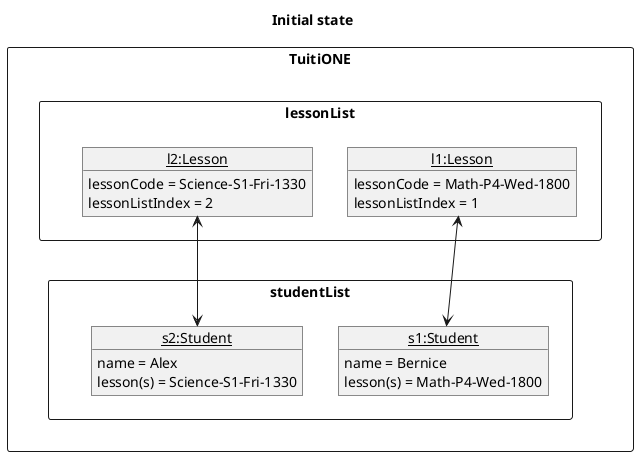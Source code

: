 @startuml
'https://plantuml.com/object-diagram

title Initial state

package TuitiONE <<rectangle>> {
    package lessonList <<rectangle>> {
        object "<u>l1:Lesson" as Lesson1 {
        lessonCode = Math-P4-Wed-1800
        lessonListIndex = 1
        }

        object "<u>l2:Lesson" as Lesson2 {
        lessonCode = Science-S1-Fri-1330
        lessonListIndex = 2
        }
    }

    package studentList <<rectangle>> {
        object "<u>s1:Student" as Student1 {
        name = Bernice
        lesson(s) = Math-P4-Wed-1800
        }

        object "<u>s2:Student" as Student2 {
        name = Alex
        lesson(s) = Science-S1-Fri-1330
        }
    }
}

studentList -[hidden]up-> lessonList

Lesson1 <--> Student1

Lesson2 <--> Student2

@end
